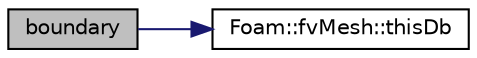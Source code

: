 digraph "boundary"
{
  bgcolor="transparent";
  edge [fontname="Helvetica",fontsize="10",labelfontname="Helvetica",labelfontsize="10"];
  node [fontname="Helvetica",fontsize="10",shape=record];
  rankdir="LR";
  Node1 [label="boundary",height=0.2,width=0.4,color="black", fillcolor="grey75", style="filled" fontcolor="black"];
  Node1 -> Node2 [color="midnightblue",fontsize="10",style="solid",fontname="Helvetica"];
  Node2 [label="Foam::fvMesh::thisDb",height=0.2,width=0.4,color="black",URL="$classFoam_1_1fvMesh.html#a76b92e99e4ac245429c721e4cb438c3d",tooltip="Return the object registry - resolve conflict polyMesh/lduMesh. "];
}

